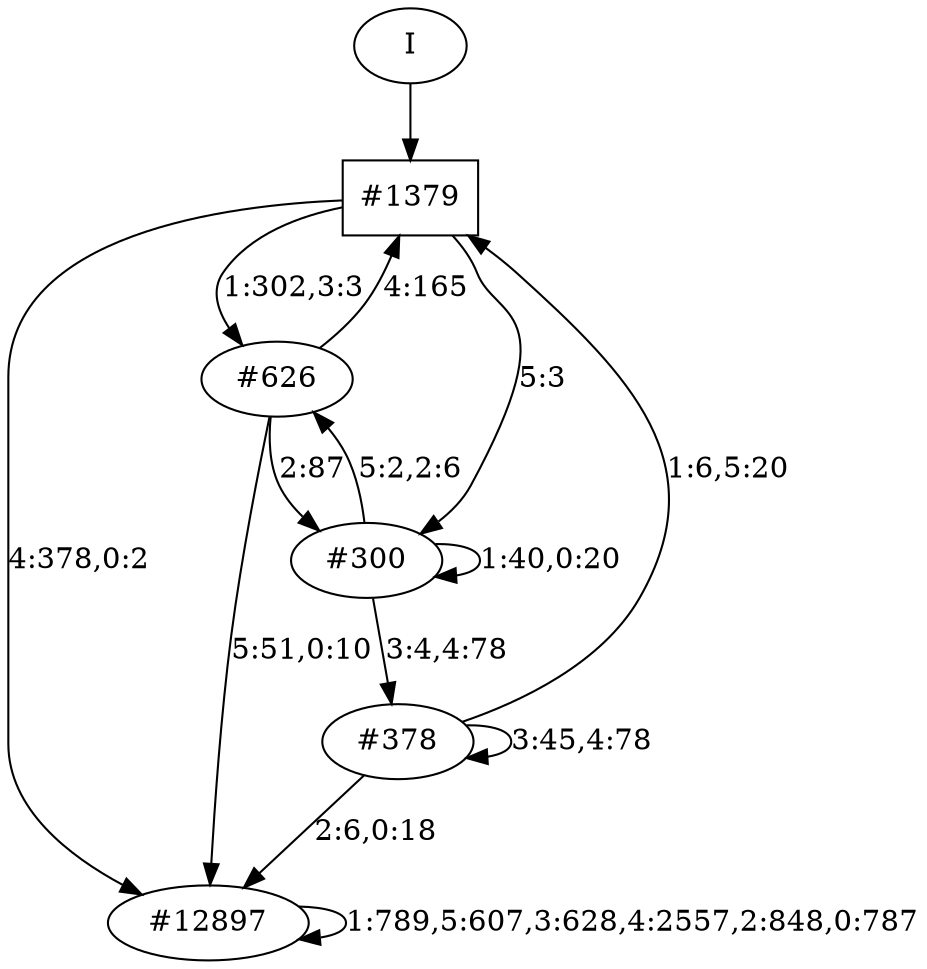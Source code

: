 // produced with flexfringe from git commitd1cf04ada0831d0605a3651971ef9a02091d8823
// dfasat/flexfringe -h=kldistance -d=kl_data -o=experiments/flexfringe_pautomac_study/flexfringe_data/exp6_n5_x0_w1_a1_b1_f1_I0_J0_K0_t1_l0_p0_15dfa -n=5 -x=0 -w=1 -a=1 -b=1 -f=1 -I=0 -J=0 -K=0 -t=1 -l=0 -p=0.15 /Users/nicholasrenninger/Google Drive/Grad School/specification learning/code/DPFA_DTS_product_experiment/dfasatInvestigations/experiments/flexfringe_pautomac_study/flexfringe_data/flexfringe_pautomac_study_train 
digraph DFA {
	0 [label="root" shape=box];
		I -> 0;
	0 [ label="#1379"  ];
		0 -> 1 [label="1:302,3:3"  ];
		0 -> 25 [label="5:3"  ];
		0 -> 581 [label="4:378,0:2"  ];
	1 [ label="#626"  ];
		1 -> 0 [label="4:165"  ];
		1 -> 25 [label="2:87"  ];
		1 -> 581 [label="5:51,0:10"  ];
	25 [ label="#300"  ];
		25 -> 1 [label="5:2,2:6"  ];
		25 -> 25 [label="1:40,0:20"  ];
		25 -> 409 [label="3:4,4:78"  ];
	409 [ label="#378"  ];
		409 -> 0 [label="1:6,5:20"  ];
		409 -> 581 [label="2:6,0:18"  ];
		409 -> 409 [label="3:45,4:78"  ];
	581 [ label="#12897"  ];
		581 -> 581 [label="1:789,5:607,3:628,4:2557,2:848,0:787"  ];
}
